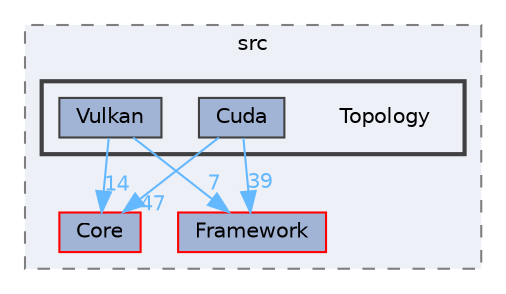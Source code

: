 digraph "D:/Peridyno/peridyno/src/Topology"
{
 // LATEX_PDF_SIZE
  bgcolor="transparent";
  edge [fontname=Helvetica,fontsize=10,labelfontname=Helvetica,labelfontsize=10];
  node [fontname=Helvetica,fontsize=10,shape=box,height=0.2,width=0.4];
  compound=true
  subgraph clusterdir_6a6e80a0c5c1b65cddfc9bdbf102d730 {
    graph [ bgcolor="#edf0f7", pencolor="grey50", label="src", fontname=Helvetica,fontsize=10 style="filled,dashed", URL="dir_6a6e80a0c5c1b65cddfc9bdbf102d730.html",tooltip=""]
  dir_18ab09de471ddf4a6c726bf6f36eb1c9 [label="Core", fillcolor="#a2b4d6", color="red", style="filled", URL="dir_18ab09de471ddf4a6c726bf6f36eb1c9.html",tooltip=""];
  dir_72c161997c5186b0a4bbf39a44809cf4 [label="Framework", fillcolor="#a2b4d6", color="red", style="filled", URL="dir_72c161997c5186b0a4bbf39a44809cf4.html",tooltip=""];
  subgraph clusterdir_7ded34adb3e08c5a039f89f629ad7b33 {
    graph [ bgcolor="#edf0f7", pencolor="grey25", label="", fontname=Helvetica,fontsize=10 style="filled,bold", URL="dir_7ded34adb3e08c5a039f89f629ad7b33.html",tooltip=""]
    dir_7ded34adb3e08c5a039f89f629ad7b33 [shape=plaintext, label="Topology"];
  dir_47e3abb3b8d15cc04336db3a85fcf0c7 [label="Cuda", fillcolor="#a2b4d6", color="grey25", style="filled", URL="dir_47e3abb3b8d15cc04336db3a85fcf0c7.html",tooltip=""];
  dir_3eb2e91c439b7b6d2c08e58661624d85 [label="Vulkan", fillcolor="#a2b4d6", color="grey25", style="filled", URL="dir_3eb2e91c439b7b6d2c08e58661624d85.html",tooltip=""];
  }
  }
  dir_47e3abb3b8d15cc04336db3a85fcf0c7->dir_18ab09de471ddf4a6c726bf6f36eb1c9 [headlabel="47", labeldistance=1.5 headhref="dir_000020_000014.html" href="dir_000020_000014.html" color="steelblue1" fontcolor="steelblue1"];
  dir_47e3abb3b8d15cc04336db3a85fcf0c7->dir_72c161997c5186b0a4bbf39a44809cf4 [headlabel="39", labeldistance=1.5 headhref="dir_000020_000027.html" href="dir_000020_000027.html" color="steelblue1" fontcolor="steelblue1"];
  dir_3eb2e91c439b7b6d2c08e58661624d85->dir_18ab09de471ddf4a6c726bf6f36eb1c9 [headlabel="14", labeldistance=1.5 headhref="dir_000094_000014.html" href="dir_000094_000014.html" color="steelblue1" fontcolor="steelblue1"];
  dir_3eb2e91c439b7b6d2c08e58661624d85->dir_72c161997c5186b0a4bbf39a44809cf4 [headlabel="7", labeldistance=1.5 headhref="dir_000094_000027.html" href="dir_000094_000027.html" color="steelblue1" fontcolor="steelblue1"];
}
